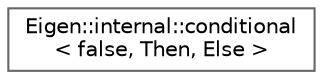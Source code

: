 digraph "Graphical Class Hierarchy"
{
 // LATEX_PDF_SIZE
  bgcolor="transparent";
  edge [fontname=Helvetica,fontsize=10,labelfontname=Helvetica,labelfontsize=10];
  node [fontname=Helvetica,fontsize=10,shape=box,height=0.2,width=0.4];
  rankdir="LR";
  Node0 [id="Node000000",label="Eigen::internal::conditional\l\< false, Then, Else \>",height=0.2,width=0.4,color="grey40", fillcolor="white", style="filled",URL="$structEigen_1_1internal_1_1conditional_3_01false_00_01Then_00_01Else_01_4.html",tooltip=" "];
}
